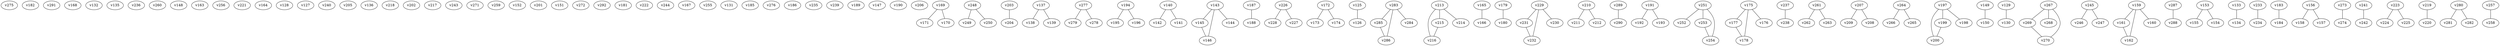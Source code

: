 graph InterferenceGraph {
    "v275";
    "v182";
    "v291";
    "v168";
    "v132";
    "v135";
    "v236";
    "v260";
    "v148";
    "v163";
    "v256";
    "v221";
    "v164";
    "v128";
    "v127";
    "v240";
    "v205";
    "v136";
    "v218";
    "v202";
    "v217";
    "v243";
    "v271";
    "v259";
    "v152";
    "v201";
    "v151";
    "v272";
    "v292";
    "v181";
    "v222";
    "v244";
    "v167";
    "v255";
    "v131";
    "v185";
    "v276";
    "v186";
    "v235";
    "v239";
    "v189";
    "v147";
    "v190";
    "v206";
    "v169" -- "v171";
    "v248" -- "v249";
    "v203" -- "v204";
    "v137" -- "v138";
    "v277" -- "v279";
    "v194" -- "v195";
    "v194" -- "v196";
    "v140" -- "v142";
    "v140" -- "v141";
    "v145" -- "v146";
    "v143" -- "v146";
    "v187" -- "v188";
    "v226" -- "v228";
    "v172" -- "v173";
    "v125" -- "v126";
    "v285" -- "v286";
    "v283" -- "v286";
    "v213" -- "v216";
    "v215" -- "v216";
    "v165" -- "v166";
    "v179" -- "v180";
    "v229" -- "v231";
    "v229" -- "v232";
    "v229" -- "v230";
    "v213" -- "v214";
    "v213" -- "v215";
    "v210" -- "v211";
    "v210" -- "v212";
    "v277" -- "v278";
    "v289" -- "v290";
    "v191" -- "v192";
    "v251" -- "v252";
    "v251" -- "v253";
    "v251" -- "v254";
    "v177" -- "v178";
    "v175" -- "v178";
    "v237" -- "v238";
    "v261" -- "v262";
    "v175" -- "v176";
    "v207" -- "v209";
    "v253" -- "v254";
    "v175" -- "v177";
    "v264" -- "v266";
    "v264" -- "v265";
    "v197" -- "v200";
    "v199" -- "v200";
    "v137" -- "v139";
    "v149" -- "v150";
    "v169" -- "v170";
    "v129" -- "v130";
    "v248" -- "v250";
    "v267" -- "v269";
    "v267" -- "v268";
    "v267" -- "v270";
    "v245" -- "v246";
    "v161" -- "v162";
    "v159" -- "v162";
    "v143" -- "v145";
    "v143" -- "v144";
    "v231" -- "v232";
    "v287" -- "v288";
    "v153" -- "v155";
    "v133" -- "v134";
    "v153" -- "v154";
    "v233" -- "v234";
    "v183" -- "v184";
    "v269" -- "v270";
    "v283" -- "v284";
    "v283" -- "v285";
    "v156" -- "v158";
    "v197" -- "v198";
    "v273" -- "v274";
    "v159" -- "v161";
    "v159" -- "v160";
    "v241" -- "v242";
    "v223" -- "v224";
    "v223" -- "v225";
    "v172" -- "v174";
    "v219" -- "v220";
    "v197" -- "v199";
    "v207" -- "v208";
    "v226" -- "v227";
    "v191" -- "v193";
    "v245" -- "v247";
    "v261" -- "v263";
    "v280" -- "v281";
    "v280" -- "v282";
    "v156" -- "v157";
    "v257" -- "v258";
}

